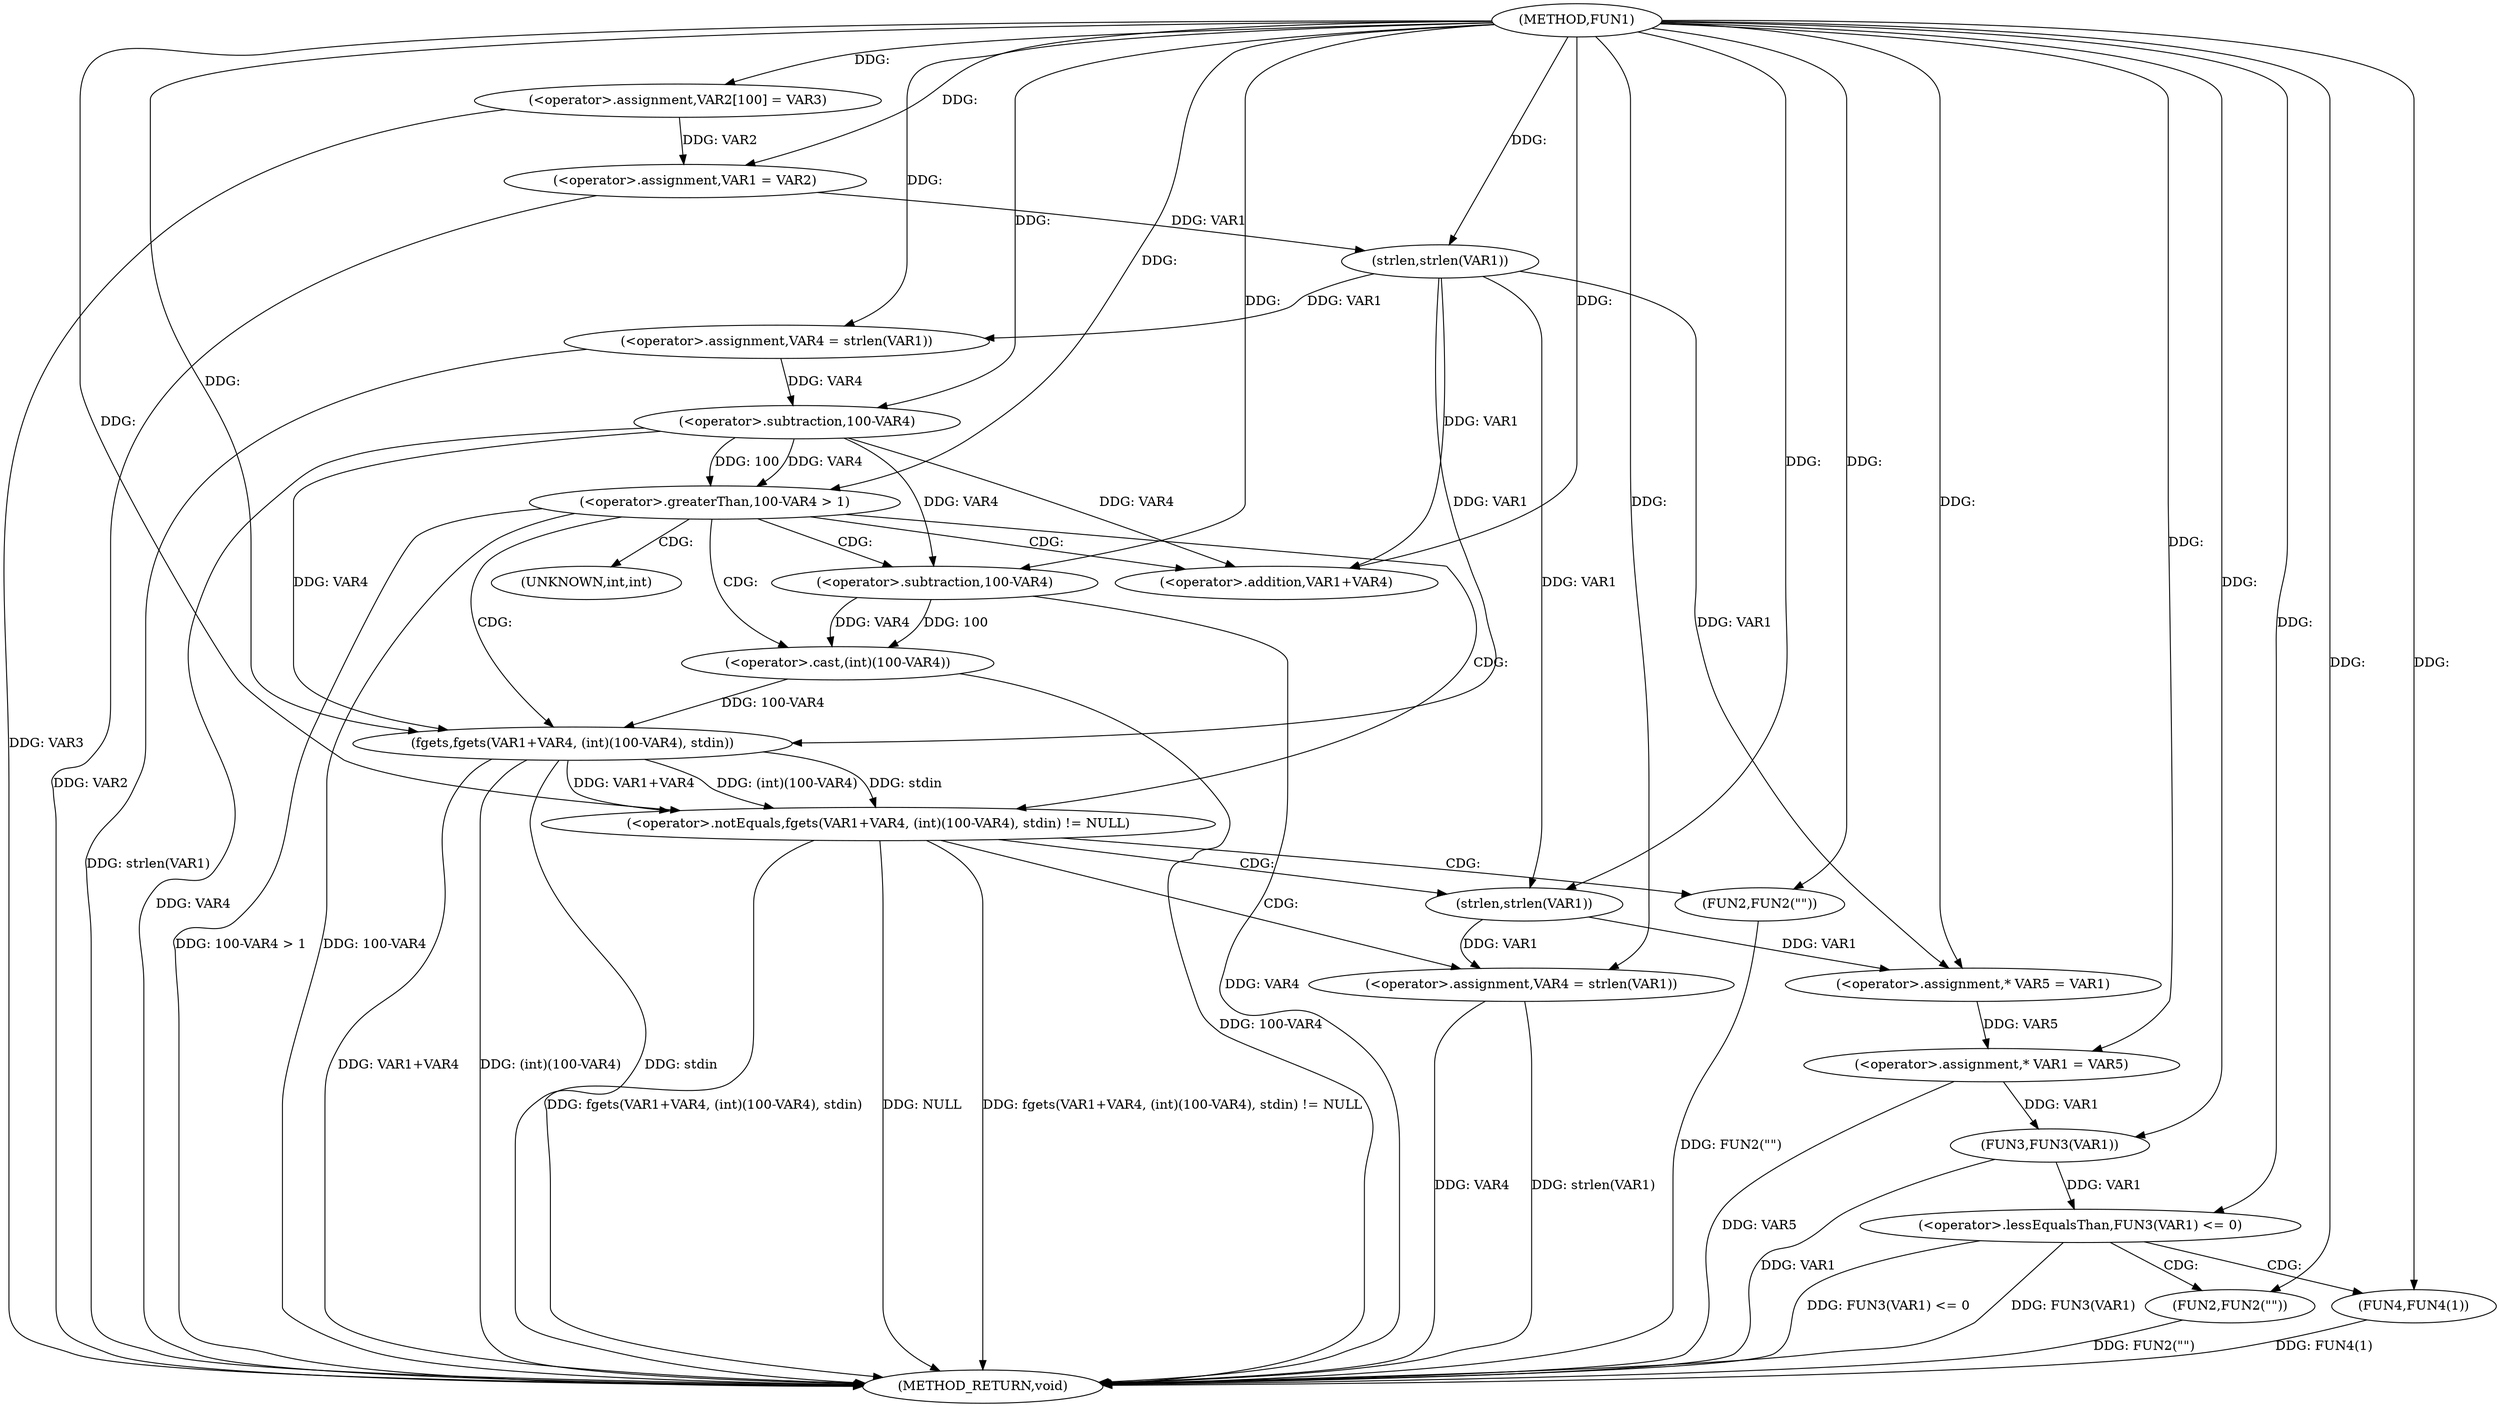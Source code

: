 digraph FUN1 {  
"1000100" [label = "(METHOD,FUN1)" ]
"1000165" [label = "(METHOD_RETURN,void)" ]
"1000104" [label = "(<operator>.assignment,VAR2[100] = VAR3)" ]
"1000107" [label = "(<operator>.assignment,VAR1 = VAR2)" ]
"1000112" [label = "(<operator>.assignment,VAR4 = strlen(VAR1))" ]
"1000114" [label = "(strlen,strlen(VAR1))" ]
"1000117" [label = "(<operator>.greaterThan,100-VAR4 > 1)" ]
"1000118" [label = "(<operator>.subtraction,100-VAR4)" ]
"1000124" [label = "(<operator>.notEquals,fgets(VAR1+VAR4, (int)(100-VAR4), stdin) != NULL)" ]
"1000125" [label = "(fgets,fgets(VAR1+VAR4, (int)(100-VAR4), stdin))" ]
"1000126" [label = "(<operator>.addition,VAR1+VAR4)" ]
"1000129" [label = "(<operator>.cast,(int)(100-VAR4))" ]
"1000131" [label = "(<operator>.subtraction,100-VAR4)" ]
"1000137" [label = "(<operator>.assignment,VAR4 = strlen(VAR1))" ]
"1000139" [label = "(strlen,strlen(VAR1))" ]
"1000144" [label = "(FUN2,FUN2(\"\"))" ]
"1000148" [label = "(<operator>.assignment,* VAR5 = VAR1)" ]
"1000152" [label = "(<operator>.assignment,* VAR1 = VAR5)" ]
"1000156" [label = "(<operator>.lessEqualsThan,FUN3(VAR1) <= 0)" ]
"1000157" [label = "(FUN3,FUN3(VAR1))" ]
"1000161" [label = "(FUN2,FUN2(\"\"))" ]
"1000163" [label = "(FUN4,FUN4(1))" ]
"1000130" [label = "(UNKNOWN,int,int)" ]
  "1000117" -> "1000165"  [ label = "DDG: 100-VAR4 > 1"] 
  "1000125" -> "1000165"  [ label = "DDG: VAR1+VAR4"] 
  "1000124" -> "1000165"  [ label = "DDG: fgets(VAR1+VAR4, (int)(100-VAR4), stdin)"] 
  "1000156" -> "1000165"  [ label = "DDG: FUN3(VAR1)"] 
  "1000112" -> "1000165"  [ label = "DDG: strlen(VAR1)"] 
  "1000137" -> "1000165"  [ label = "DDG: strlen(VAR1)"] 
  "1000117" -> "1000165"  [ label = "DDG: 100-VAR4"] 
  "1000152" -> "1000165"  [ label = "DDG: VAR5"] 
  "1000163" -> "1000165"  [ label = "DDG: FUN4(1)"] 
  "1000161" -> "1000165"  [ label = "DDG: FUN2(\"\")"] 
  "1000125" -> "1000165"  [ label = "DDG: (int)(100-VAR4)"] 
  "1000157" -> "1000165"  [ label = "DDG: VAR1"] 
  "1000144" -> "1000165"  [ label = "DDG: FUN2(\"\")"] 
  "1000125" -> "1000165"  [ label = "DDG: stdin"] 
  "1000131" -> "1000165"  [ label = "DDG: VAR4"] 
  "1000124" -> "1000165"  [ label = "DDG: NULL"] 
  "1000118" -> "1000165"  [ label = "DDG: VAR4"] 
  "1000156" -> "1000165"  [ label = "DDG: FUN3(VAR1) <= 0"] 
  "1000137" -> "1000165"  [ label = "DDG: VAR4"] 
  "1000104" -> "1000165"  [ label = "DDG: VAR3"] 
  "1000107" -> "1000165"  [ label = "DDG: VAR2"] 
  "1000129" -> "1000165"  [ label = "DDG: 100-VAR4"] 
  "1000124" -> "1000165"  [ label = "DDG: fgets(VAR1+VAR4, (int)(100-VAR4), stdin) != NULL"] 
  "1000100" -> "1000104"  [ label = "DDG: "] 
  "1000104" -> "1000107"  [ label = "DDG: VAR2"] 
  "1000100" -> "1000107"  [ label = "DDG: "] 
  "1000114" -> "1000112"  [ label = "DDG: VAR1"] 
  "1000100" -> "1000112"  [ label = "DDG: "] 
  "1000107" -> "1000114"  [ label = "DDG: VAR1"] 
  "1000100" -> "1000114"  [ label = "DDG: "] 
  "1000118" -> "1000117"  [ label = "DDG: 100"] 
  "1000118" -> "1000117"  [ label = "DDG: VAR4"] 
  "1000100" -> "1000118"  [ label = "DDG: "] 
  "1000112" -> "1000118"  [ label = "DDG: VAR4"] 
  "1000100" -> "1000117"  [ label = "DDG: "] 
  "1000125" -> "1000124"  [ label = "DDG: VAR1+VAR4"] 
  "1000125" -> "1000124"  [ label = "DDG: (int)(100-VAR4)"] 
  "1000125" -> "1000124"  [ label = "DDG: stdin"] 
  "1000114" -> "1000125"  [ label = "DDG: VAR1"] 
  "1000100" -> "1000125"  [ label = "DDG: "] 
  "1000118" -> "1000125"  [ label = "DDG: VAR4"] 
  "1000114" -> "1000126"  [ label = "DDG: VAR1"] 
  "1000100" -> "1000126"  [ label = "DDG: "] 
  "1000118" -> "1000126"  [ label = "DDG: VAR4"] 
  "1000129" -> "1000125"  [ label = "DDG: 100-VAR4"] 
  "1000131" -> "1000129"  [ label = "DDG: 100"] 
  "1000131" -> "1000129"  [ label = "DDG: VAR4"] 
  "1000100" -> "1000131"  [ label = "DDG: "] 
  "1000118" -> "1000131"  [ label = "DDG: VAR4"] 
  "1000100" -> "1000124"  [ label = "DDG: "] 
  "1000139" -> "1000137"  [ label = "DDG: VAR1"] 
  "1000100" -> "1000137"  [ label = "DDG: "] 
  "1000100" -> "1000139"  [ label = "DDG: "] 
  "1000114" -> "1000139"  [ label = "DDG: VAR1"] 
  "1000100" -> "1000144"  [ label = "DDG: "] 
  "1000139" -> "1000148"  [ label = "DDG: VAR1"] 
  "1000114" -> "1000148"  [ label = "DDG: VAR1"] 
  "1000100" -> "1000148"  [ label = "DDG: "] 
  "1000148" -> "1000152"  [ label = "DDG: VAR5"] 
  "1000100" -> "1000152"  [ label = "DDG: "] 
  "1000157" -> "1000156"  [ label = "DDG: VAR1"] 
  "1000152" -> "1000157"  [ label = "DDG: VAR1"] 
  "1000100" -> "1000157"  [ label = "DDG: "] 
  "1000100" -> "1000156"  [ label = "DDG: "] 
  "1000100" -> "1000161"  [ label = "DDG: "] 
  "1000100" -> "1000163"  [ label = "DDG: "] 
  "1000117" -> "1000129"  [ label = "CDG: "] 
  "1000117" -> "1000124"  [ label = "CDG: "] 
  "1000117" -> "1000125"  [ label = "CDG: "] 
  "1000117" -> "1000130"  [ label = "CDG: "] 
  "1000117" -> "1000131"  [ label = "CDG: "] 
  "1000117" -> "1000126"  [ label = "CDG: "] 
  "1000124" -> "1000137"  [ label = "CDG: "] 
  "1000124" -> "1000139"  [ label = "CDG: "] 
  "1000124" -> "1000144"  [ label = "CDG: "] 
  "1000156" -> "1000163"  [ label = "CDG: "] 
  "1000156" -> "1000161"  [ label = "CDG: "] 
}

